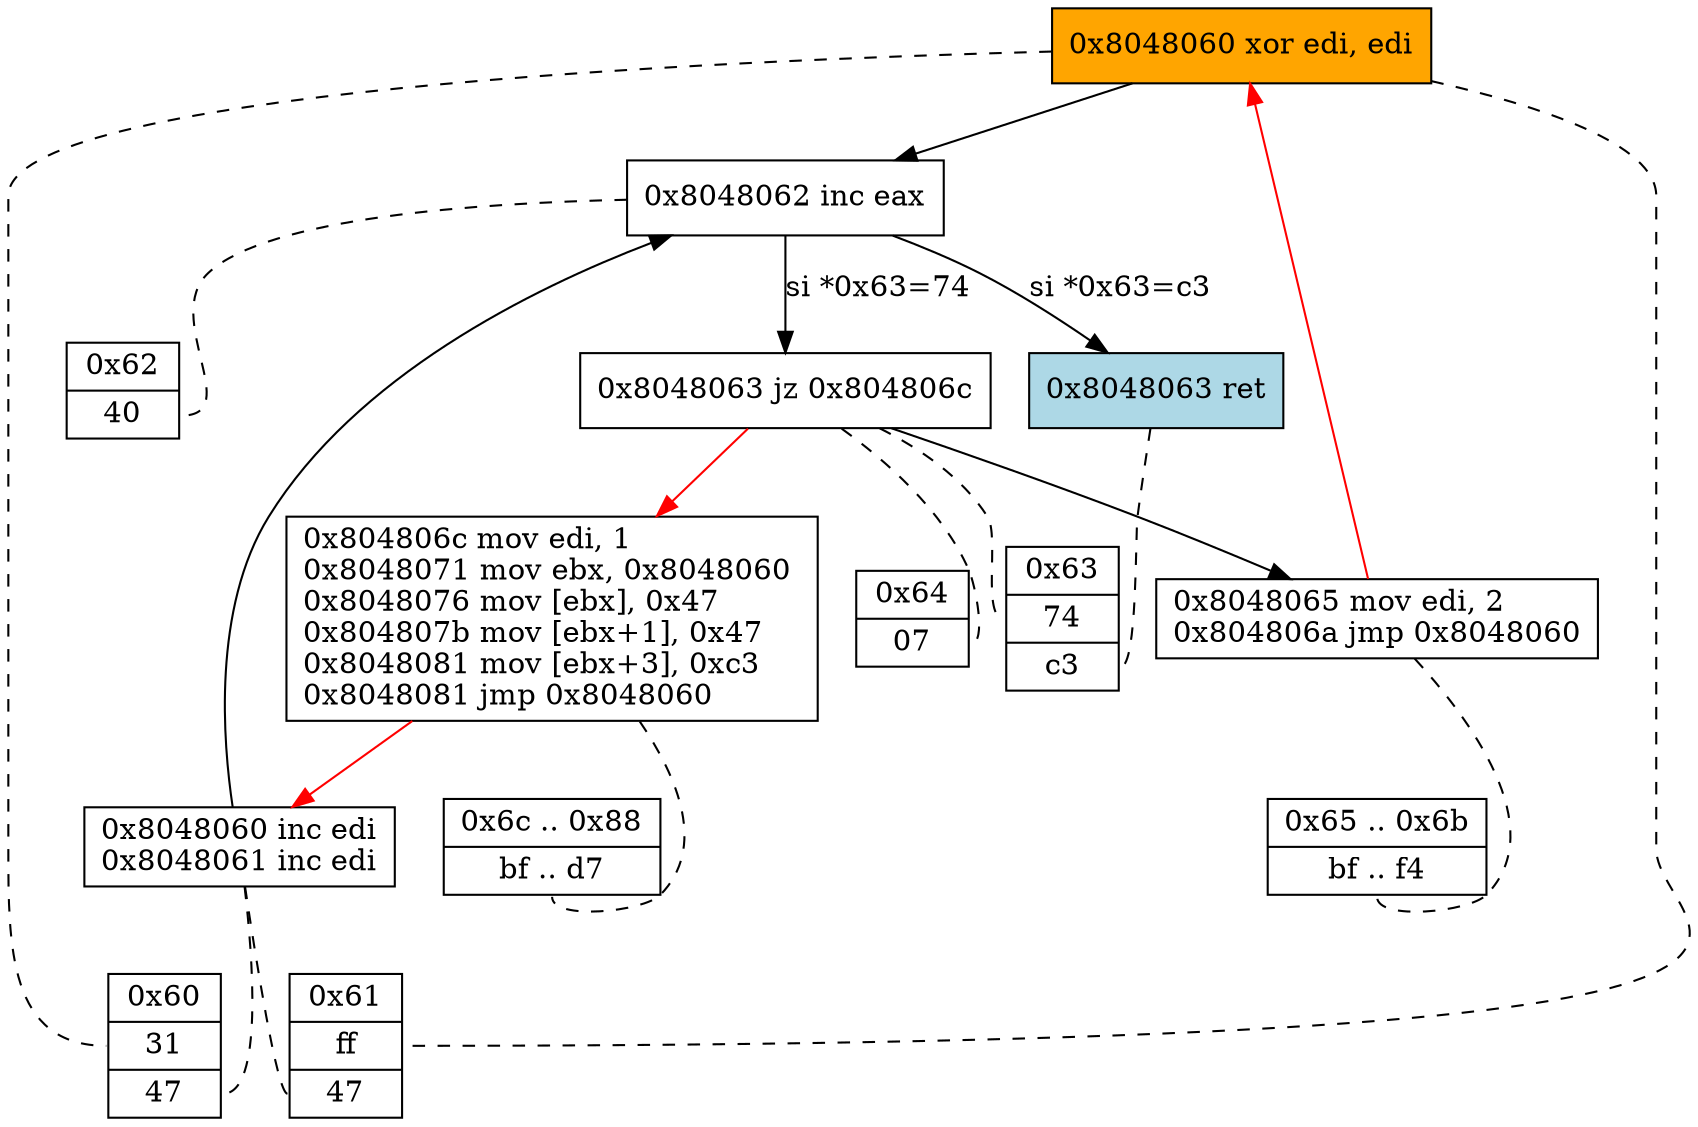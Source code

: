 digraph G {
fontname=cmr10;
labeljust=r
"60a" [labeljust=r,label="0x8048060 xor edi, edi\l", shape=box, style="filled", fillcolor=orange]
"60b" [labeljust=r,label="0x8048060 inc edi\l0x8048061 inc edi\l", shape=box, style="filled", fillcolor=white]
"62" [labeljust=r,label="0x8048062 inc eax\l", shape=box, style="filled", fillcolor=white]
"63a" [labeljust=r,label="0x8048063 jz 0x804806c\l", shape=box, style="filled", fillcolor=white]
"63b" [labeljust=r,label="0x8048063 ret\l", shape=box, style="filled", fillcolor=lightblue]
"65" [labeljust=r,label="0x8048065 mov edi, 2\l0x804806a jmp 0x8048060\l", shape=box, style="filled", fillcolor=white]
"6c" [labeljust=r,label="0x804806c mov edi, 1 \l0x8048071 mov ebx, 0x8048060 \l0x8048076 mov [ebx], 0x47 \l0x804807b mov [ebx+1], 0x47\l0x8048081 mov [ebx+3], 0xc3 \l0x8048081 jmp 0x8048060\l", shape=box, style="filled", fillcolor=white]

"0x60" [shape=record, label="{<f0> 0x60 |<f1> 31 | <f2> 47}"]
"0x61" [shape=record, label="{<f0> 0x61 |<f1> ff | <f2> 47}"]
"0x62" [shape=record, label="{<f0> 0x62 |<f1> 40 }"]
"0x63" [shape=record, label="{<f0> 0x63 |<f1> 74 | <f2> c3}"]
"0x64" [shape=record, label="{<f0> 0x64 |<f1> 07 }"]
"0x6c" [shape=record, label="{<f0> 0x6c .. 0x88 |<f1> bf .. d7 }"]
"0x65" [shape=record, label="{<f0> 0x65 .. 0x6b |<f1> bf .. f4 }"]

"60a" -> "0x60":f1 [arrowhead=none, style=dashed]
"60a" -> "0x61":f1 [arrowhead=none, style=dashed]
"60b" -> "0x60":f2 [arrowhead=none, style=dashed]
"60b" -> "0x61":f2 [arrowhead=none, style=dashed]
"62" -> "0x62":f1 [arrowhead=none, style=dashed]
"63a" -> "0x63":f1 [arrowhead=none, style=dashed]
"63a" -> "0x64":f1 [arrowhead=none, style=dashed]
"63b" -> "0x63":f2 [arrowhead=none, style=dashed]
"65" -> "0x65":f1 [arrowhead=none, style=dashed]
"6c" -> "0x6c":f1 [arrowhead=none, style=dashed]

"60a" -> "62" [color=black]
"62" -> "63a" [color=black, label="si *0x63=74"]
"62" -> "63b" [color=black, label="si *0x63=c3"]
"63a" -> "65" [color=black]
"63a" -> "6c" [color=red]
"60b" -> "62" [color=black]
"65" -> "60a" [color=red]
"6c" -> "60b" [color=red]
}
